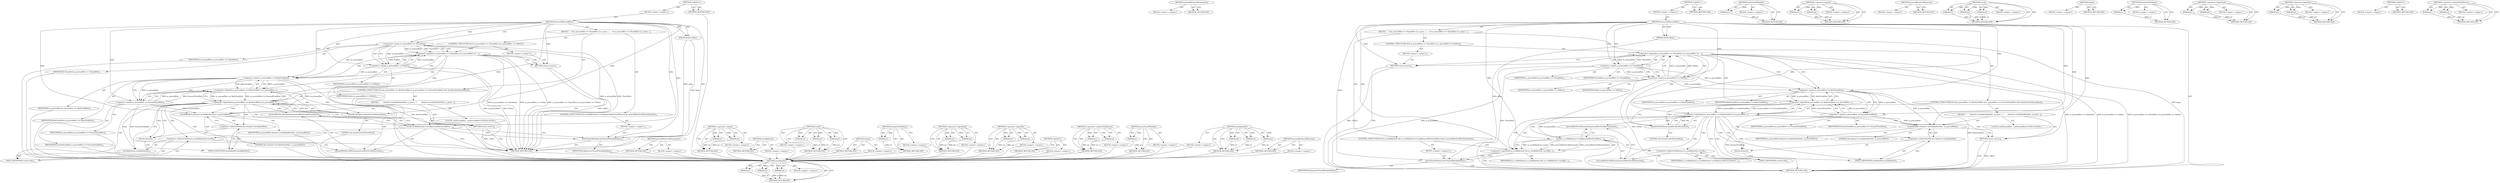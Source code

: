 digraph "&lt;operator&gt;.indirectFieldAccess" {
vulnerable_89 [label=<(METHOD,invalidatePart)>];
vulnerable_90 [label=<(PARAM,p1)>];
vulnerable_91 [label=<(PARAM,p2)>];
vulnerable_92 [label=<(PARAM,p3)>];
vulnerable_93 [label=<(BLOCK,&lt;empty&gt;,&lt;empty&gt;)>];
vulnerable_94 [label=<(METHOD_RETURN,ANY)>];
vulnerable_112 [label=<(METHOD,pressedPartScrollDirection)>];
vulnerable_113 [label=<(BLOCK,&lt;empty&gt;,&lt;empty&gt;)>];
vulnerable_114 [label=<(METHOD_RETURN,ANY)>];
vulnerable_6 [label=<(METHOD,&lt;global&gt;)<SUB>1</SUB>>];
vulnerable_7 [label=<(BLOCK,&lt;empty&gt;,&lt;empty&gt;)<SUB>1</SUB>>];
vulnerable_8 [label=<(METHOD,autoscrollPressedPart)<SUB>1</SUB>>];
vulnerable_9 [label=<(PARAM,double delay)<SUB>1</SUB>>];
vulnerable_10 [label=<(BLOCK,{
    if (m_pressedPart == ThumbPart || m_press...,{
    if (m_pressedPart == ThumbPart || m_press...)<SUB>2</SUB>>];
vulnerable_11 [label=<(CONTROL_STRUCTURE,IF,if (m_pressedPart == ThumbPart || m_pressedPart == NoPart))<SUB>3</SUB>>];
vulnerable_12 [label=<(&lt;operator&gt;.logicalOr,m_pressedPart == ThumbPart || m_pressedPart == ...)<SUB>3</SUB>>];
vulnerable_13 [label=<(&lt;operator&gt;.equals,m_pressedPart == ThumbPart)<SUB>3</SUB>>];
vulnerable_14 [label=<(IDENTIFIER,m_pressedPart,m_pressedPart == ThumbPart)<SUB>3</SUB>>];
vulnerable_15 [label=<(IDENTIFIER,ThumbPart,m_pressedPart == ThumbPart)<SUB>3</SUB>>];
vulnerable_16 [label=<(&lt;operator&gt;.equals,m_pressedPart == NoPart)<SUB>3</SUB>>];
vulnerable_17 [label=<(IDENTIFIER,m_pressedPart,m_pressedPart == NoPart)<SUB>3</SUB>>];
vulnerable_18 [label=<(IDENTIFIER,NoPart,m_pressedPart == NoPart)<SUB>3</SUB>>];
vulnerable_19 [label=<(BLOCK,&lt;empty&gt;,&lt;empty&gt;)<SUB>4</SUB>>];
vulnerable_20 [label=<(RETURN,return;,return;)<SUB>4</SUB>>];
vulnerable_21 [label=<(CONTROL_STRUCTURE,IF,if ((m_pressedPart == BackTrackPart || m_pressedPart == ForwardTrackPart) &amp;&amp; thumbUnderMouse(this)))<SUB>6</SUB>>];
vulnerable_22 [label=<(&lt;operator&gt;.logicalAnd,(m_pressedPart == BackTrackPart || m_pressedPar...)<SUB>6</SUB>>];
vulnerable_23 [label=<(&lt;operator&gt;.logicalOr,m_pressedPart == BackTrackPart || m_pressedPart...)<SUB>6</SUB>>];
vulnerable_24 [label=<(&lt;operator&gt;.equals,m_pressedPart == BackTrackPart)<SUB>6</SUB>>];
vulnerable_25 [label=<(IDENTIFIER,m_pressedPart,m_pressedPart == BackTrackPart)<SUB>6</SUB>>];
vulnerable_26 [label=<(IDENTIFIER,BackTrackPart,m_pressedPart == BackTrackPart)<SUB>6</SUB>>];
vulnerable_27 [label=<(&lt;operator&gt;.equals,m_pressedPart == ForwardTrackPart)<SUB>6</SUB>>];
vulnerable_28 [label=<(IDENTIFIER,m_pressedPart,m_pressedPart == ForwardTrackPart)<SUB>6</SUB>>];
vulnerable_29 [label=<(IDENTIFIER,ForwardTrackPart,m_pressedPart == ForwardTrackPart)<SUB>6</SUB>>];
vulnerable_30 [label=<(thumbUnderMouse,thumbUnderMouse(this))<SUB>6</SUB>>];
vulnerable_31 [label=<(LITERAL,this,thumbUnderMouse(this))<SUB>6</SUB>>];
vulnerable_32 [label=<(BLOCK,{
        theme()-&gt;invalidatePart(this, m_press...,{
        theme()-&gt;invalidatePart(this, m_press...)<SUB>6</SUB>>];
vulnerable_33 [label=<(invalidatePart,theme()-&gt;invalidatePart(this, m_pressedPart))<SUB>7</SUB>>];
vulnerable_34 [label=<(&lt;operator&gt;.indirectFieldAccess,theme()-&gt;invalidatePart)<SUB>7</SUB>>];
vulnerable_35 [label=<(theme,theme())<SUB>7</SUB>>];
vulnerable_36 [label=<(FIELD_IDENTIFIER,invalidatePart,invalidatePart)<SUB>7</SUB>>];
vulnerable_37 [label=<(LITERAL,this,theme()-&gt;invalidatePart(this, m_pressedPart))<SUB>7</SUB>>];
vulnerable_38 [label=<(IDENTIFIER,m_pressedPart,theme()-&gt;invalidatePart(this, m_pressedPart))<SUB>7</SUB>>];
vulnerable_39 [label="<(LOCAL,setHoveredPart : setHoveredPart)<SUB>8</SUB>>"];
vulnerable_40 [label=<(RETURN,return;,return;)<SUB>9</SUB>>];
vulnerable_41 [label=<(CONTROL_STRUCTURE,IF,if (scrollableArea()-&gt;scroll(pressedPartScrollDirection(), pressedPartScrollGranularity())))<SUB>12</SUB>>];
vulnerable_42 [label=<(scroll,scrollableArea()-&gt;scroll(pressedPartScrollDirec...)<SUB>12</SUB>>];
vulnerable_43 [label=<(&lt;operator&gt;.indirectFieldAccess,scrollableArea()-&gt;scroll)<SUB>12</SUB>>];
vulnerable_44 [label=<(scrollableArea,scrollableArea())<SUB>12</SUB>>];
vulnerable_45 [label=<(FIELD_IDENTIFIER,scroll,scroll)<SUB>12</SUB>>];
vulnerable_46 [label=<(pressedPartScrollDirection,pressedPartScrollDirection())<SUB>12</SUB>>];
vulnerable_47 [label=<(pressedPartScrollGranularity,pressedPartScrollGranularity())<SUB>12</SUB>>];
vulnerable_48 [label=<(BLOCK,&lt;empty&gt;,&lt;empty&gt;)<SUB>13</SUB>>];
vulnerable_49 [label=<(startTimerIfNeeded,startTimerIfNeeded(delay))<SUB>13</SUB>>];
vulnerable_50 [label=<(IDENTIFIER,delay,startTimerIfNeeded(delay))<SUB>13</SUB>>];
vulnerable_51 [label=<(METHOD_RETURN,void)<SUB>1</SUB>>];
vulnerable_53 [label=<(METHOD_RETURN,ANY)<SUB>1</SUB>>];
vulnerable_115 [label=<(METHOD,pressedPartScrollGranularity)>];
vulnerable_116 [label=<(BLOCK,&lt;empty&gt;,&lt;empty&gt;)>];
vulnerable_117 [label=<(METHOD_RETURN,ANY)>];
vulnerable_75 [label=<(METHOD,&lt;operator&gt;.equals)>];
vulnerable_76 [label=<(PARAM,p1)>];
vulnerable_77 [label=<(PARAM,p2)>];
vulnerable_78 [label=<(BLOCK,&lt;empty&gt;,&lt;empty&gt;)>];
vulnerable_79 [label=<(METHOD_RETURN,ANY)>];
vulnerable_109 [label=<(METHOD,scrollableArea)>];
vulnerable_110 [label=<(BLOCK,&lt;empty&gt;,&lt;empty&gt;)>];
vulnerable_111 [label=<(METHOD_RETURN,ANY)>];
vulnerable_103 [label=<(METHOD,scroll)>];
vulnerable_104 [label=<(PARAM,p1)>];
vulnerable_105 [label=<(PARAM,p2)>];
vulnerable_106 [label=<(PARAM,p3)>];
vulnerable_107 [label=<(BLOCK,&lt;empty&gt;,&lt;empty&gt;)>];
vulnerable_108 [label=<(METHOD_RETURN,ANY)>];
vulnerable_100 [label=<(METHOD,theme)>];
vulnerable_101 [label=<(BLOCK,&lt;empty&gt;,&lt;empty&gt;)>];
vulnerable_102 [label=<(METHOD_RETURN,ANY)>];
vulnerable_85 [label=<(METHOD,thumbUnderMouse)>];
vulnerable_86 [label=<(PARAM,p1)>];
vulnerable_87 [label=<(BLOCK,&lt;empty&gt;,&lt;empty&gt;)>];
vulnerable_88 [label=<(METHOD_RETURN,ANY)>];
vulnerable_80 [label=<(METHOD,&lt;operator&gt;.logicalAnd)>];
vulnerable_81 [label=<(PARAM,p1)>];
vulnerable_82 [label=<(PARAM,p2)>];
vulnerable_83 [label=<(BLOCK,&lt;empty&gt;,&lt;empty&gt;)>];
vulnerable_84 [label=<(METHOD_RETURN,ANY)>];
vulnerable_70 [label=<(METHOD,&lt;operator&gt;.logicalOr)>];
vulnerable_71 [label=<(PARAM,p1)>];
vulnerable_72 [label=<(PARAM,p2)>];
vulnerable_73 [label=<(BLOCK,&lt;empty&gt;,&lt;empty&gt;)>];
vulnerable_74 [label=<(METHOD_RETURN,ANY)>];
vulnerable_64 [label=<(METHOD,&lt;global&gt;)<SUB>1</SUB>>];
vulnerable_65 [label=<(BLOCK,&lt;empty&gt;,&lt;empty&gt;)>];
vulnerable_66 [label=<(METHOD_RETURN,ANY)>];
vulnerable_95 [label=<(METHOD,&lt;operator&gt;.indirectFieldAccess)>];
vulnerable_96 [label=<(PARAM,p1)>];
vulnerable_97 [label=<(PARAM,p2)>];
vulnerable_98 [label=<(BLOCK,&lt;empty&gt;,&lt;empty&gt;)>];
vulnerable_99 [label=<(METHOD_RETURN,ANY)>];
vulnerable_118 [label=<(METHOD,startTimerIfNeeded)>];
vulnerable_119 [label=<(PARAM,p1)>];
vulnerable_120 [label=<(BLOCK,&lt;empty&gt;,&lt;empty&gt;)>];
vulnerable_121 [label=<(METHOD_RETURN,ANY)>];
fixed_91 [label=<(METHOD,invalidatePart)>];
fixed_92 [label=<(PARAM,p1)>];
fixed_93 [label=<(PARAM,p2)>];
fixed_94 [label=<(PARAM,p3)>];
fixed_95 [label=<(BLOCK,&lt;empty&gt;,&lt;empty&gt;)>];
fixed_96 [label=<(METHOD_RETURN,ANY)>];
fixed_114 [label=<(METHOD,pressedPartScrollGranularity)>];
fixed_115 [label=<(BLOCK,&lt;empty&gt;,&lt;empty&gt;)>];
fixed_116 [label=<(METHOD_RETURN,ANY)>];
fixed_6 [label=<(METHOD,&lt;global&gt;)<SUB>1</SUB>>];
fixed_7 [label=<(BLOCK,&lt;empty&gt;,&lt;empty&gt;)<SUB>1</SUB>>];
fixed_8 [label=<(METHOD,autoscrollPressedPart)<SUB>1</SUB>>];
fixed_9 [label=<(PARAM,double delay)<SUB>1</SUB>>];
fixed_10 [label=<(BLOCK,{
    if (m_pressedPart == ThumbPart || m_press...,{
    if (m_pressedPart == ThumbPart || m_press...)<SUB>2</SUB>>];
fixed_11 [label=<(CONTROL_STRUCTURE,IF,if (m_pressedPart == ThumbPart || m_pressedPart == NoPart))<SUB>3</SUB>>];
fixed_12 [label=<(&lt;operator&gt;.logicalOr,m_pressedPart == ThumbPart || m_pressedPart == ...)<SUB>3</SUB>>];
fixed_13 [label=<(&lt;operator&gt;.equals,m_pressedPart == ThumbPart)<SUB>3</SUB>>];
fixed_14 [label=<(IDENTIFIER,m_pressedPart,m_pressedPart == ThumbPart)<SUB>3</SUB>>];
fixed_15 [label=<(IDENTIFIER,ThumbPart,m_pressedPart == ThumbPart)<SUB>3</SUB>>];
fixed_16 [label=<(&lt;operator&gt;.equals,m_pressedPart == NoPart)<SUB>3</SUB>>];
fixed_17 [label=<(IDENTIFIER,m_pressedPart,m_pressedPart == NoPart)<SUB>3</SUB>>];
fixed_18 [label=<(IDENTIFIER,NoPart,m_pressedPart == NoPart)<SUB>3</SUB>>];
fixed_19 [label=<(BLOCK,&lt;empty&gt;,&lt;empty&gt;)<SUB>4</SUB>>];
fixed_20 [label=<(RETURN,return;,return;)<SUB>4</SUB>>];
fixed_21 [label=<(CONTROL_STRUCTURE,IF,if ((m_pressedPart == BackTrackPart || m_pressedPart == ForwardTrackPart) &amp;&amp; thumbUnderMouse(this)))<SUB>6</SUB>>];
fixed_22 [label=<(&lt;operator&gt;.logicalAnd,(m_pressedPart == BackTrackPart || m_pressedPar...)<SUB>6</SUB>>];
fixed_23 [label=<(&lt;operator&gt;.logicalOr,m_pressedPart == BackTrackPart || m_pressedPart...)<SUB>6</SUB>>];
fixed_24 [label=<(&lt;operator&gt;.equals,m_pressedPart == BackTrackPart)<SUB>6</SUB>>];
fixed_25 [label=<(IDENTIFIER,m_pressedPart,m_pressedPart == BackTrackPart)<SUB>6</SUB>>];
fixed_26 [label=<(IDENTIFIER,BackTrackPart,m_pressedPart == BackTrackPart)<SUB>6</SUB>>];
fixed_27 [label=<(&lt;operator&gt;.equals,m_pressedPart == ForwardTrackPart)<SUB>6</SUB>>];
fixed_28 [label=<(IDENTIFIER,m_pressedPart,m_pressedPart == ForwardTrackPart)<SUB>6</SUB>>];
fixed_29 [label=<(IDENTIFIER,ForwardTrackPart,m_pressedPart == ForwardTrackPart)<SUB>6</SUB>>];
fixed_30 [label=<(thumbUnderMouse,thumbUnderMouse(this))<SUB>6</SUB>>];
fixed_31 [label=<(LITERAL,this,thumbUnderMouse(this))<SUB>6</SUB>>];
fixed_32 [label=<(BLOCK,{
        theme()-&gt;invalidatePart(this, m_press...,{
        theme()-&gt;invalidatePart(this, m_press...)<SUB>6</SUB>>];
fixed_33 [label=<(invalidatePart,theme()-&gt;invalidatePart(this, m_pressedPart))<SUB>7</SUB>>];
fixed_34 [label=<(&lt;operator&gt;.indirectFieldAccess,theme()-&gt;invalidatePart)<SUB>7</SUB>>];
fixed_35 [label=<(theme,theme())<SUB>7</SUB>>];
fixed_36 [label=<(FIELD_IDENTIFIER,invalidatePart,invalidatePart)<SUB>7</SUB>>];
fixed_37 [label=<(LITERAL,this,theme()-&gt;invalidatePart(this, m_pressedPart))<SUB>7</SUB>>];
fixed_38 [label=<(IDENTIFIER,m_pressedPart,theme()-&gt;invalidatePart(this, m_pressedPart))<SUB>7</SUB>>];
fixed_39 [label="<(LOCAL,setHoveredPart : setHoveredPart)<SUB>8</SUB>>"];
fixed_40 [label=<(RETURN,return;,return;)<SUB>9</SUB>>];
fixed_41 [label=<(CONTROL_STRUCTURE,IF,if (m_scrollableArea &amp;&amp; m_scrollableArea-&gt;scroll(pressedPartScrollDirection(), pressedPartScrollGranularity())))<SUB>12</SUB>>];
fixed_42 [label=<(&lt;operator&gt;.logicalAnd,m_scrollableArea &amp;&amp; m_scrollableArea-&gt;scroll(pr...)<SUB>12</SUB>>];
fixed_43 [label=<(IDENTIFIER,m_scrollableArea,m_scrollableArea &amp;&amp; m_scrollableArea-&gt;scroll(pr...)<SUB>12</SUB>>];
fixed_44 [label=<(scroll,m_scrollableArea-&gt;scroll(pressedPartScrollDirec...)<SUB>12</SUB>>];
fixed_45 [label=<(&lt;operator&gt;.indirectFieldAccess,m_scrollableArea-&gt;scroll)<SUB>12</SUB>>];
fixed_46 [label=<(IDENTIFIER,m_scrollableArea,m_scrollableArea-&gt;scroll(pressedPartScrollDirec...)<SUB>12</SUB>>];
fixed_47 [label=<(FIELD_IDENTIFIER,scroll,scroll)<SUB>12</SUB>>];
fixed_48 [label=<(pressedPartScrollDirection,pressedPartScrollDirection())<SUB>12</SUB>>];
fixed_49 [label=<(pressedPartScrollGranularity,pressedPartScrollGranularity())<SUB>12</SUB>>];
fixed_50 [label=<(BLOCK,&lt;empty&gt;,&lt;empty&gt;)<SUB>13</SUB>>];
fixed_51 [label=<(startTimerIfNeeded,startTimerIfNeeded(delay))<SUB>13</SUB>>];
fixed_52 [label=<(IDENTIFIER,delay,startTimerIfNeeded(delay))<SUB>13</SUB>>];
fixed_53 [label=<(METHOD_RETURN,void)<SUB>1</SUB>>];
fixed_55 [label=<(METHOD_RETURN,ANY)<SUB>1</SUB>>];
fixed_117 [label=<(METHOD,startTimerIfNeeded)>];
fixed_118 [label=<(PARAM,p1)>];
fixed_119 [label=<(BLOCK,&lt;empty&gt;,&lt;empty&gt;)>];
fixed_120 [label=<(METHOD_RETURN,ANY)>];
fixed_77 [label=<(METHOD,&lt;operator&gt;.equals)>];
fixed_78 [label=<(PARAM,p1)>];
fixed_79 [label=<(PARAM,p2)>];
fixed_80 [label=<(BLOCK,&lt;empty&gt;,&lt;empty&gt;)>];
fixed_81 [label=<(METHOD_RETURN,ANY)>];
fixed_111 [label=<(METHOD,pressedPartScrollDirection)>];
fixed_112 [label=<(BLOCK,&lt;empty&gt;,&lt;empty&gt;)>];
fixed_113 [label=<(METHOD_RETURN,ANY)>];
fixed_105 [label=<(METHOD,scroll)>];
fixed_106 [label=<(PARAM,p1)>];
fixed_107 [label=<(PARAM,p2)>];
fixed_108 [label=<(PARAM,p3)>];
fixed_109 [label=<(BLOCK,&lt;empty&gt;,&lt;empty&gt;)>];
fixed_110 [label=<(METHOD_RETURN,ANY)>];
fixed_102 [label=<(METHOD,theme)>];
fixed_103 [label=<(BLOCK,&lt;empty&gt;,&lt;empty&gt;)>];
fixed_104 [label=<(METHOD_RETURN,ANY)>];
fixed_87 [label=<(METHOD,thumbUnderMouse)>];
fixed_88 [label=<(PARAM,p1)>];
fixed_89 [label=<(BLOCK,&lt;empty&gt;,&lt;empty&gt;)>];
fixed_90 [label=<(METHOD_RETURN,ANY)>];
fixed_82 [label=<(METHOD,&lt;operator&gt;.logicalAnd)>];
fixed_83 [label=<(PARAM,p1)>];
fixed_84 [label=<(PARAM,p2)>];
fixed_85 [label=<(BLOCK,&lt;empty&gt;,&lt;empty&gt;)>];
fixed_86 [label=<(METHOD_RETURN,ANY)>];
fixed_72 [label=<(METHOD,&lt;operator&gt;.logicalOr)>];
fixed_73 [label=<(PARAM,p1)>];
fixed_74 [label=<(PARAM,p2)>];
fixed_75 [label=<(BLOCK,&lt;empty&gt;,&lt;empty&gt;)>];
fixed_76 [label=<(METHOD_RETURN,ANY)>];
fixed_66 [label=<(METHOD,&lt;global&gt;)<SUB>1</SUB>>];
fixed_67 [label=<(BLOCK,&lt;empty&gt;,&lt;empty&gt;)>];
fixed_68 [label=<(METHOD_RETURN,ANY)>];
fixed_97 [label=<(METHOD,&lt;operator&gt;.indirectFieldAccess)>];
fixed_98 [label=<(PARAM,p1)>];
fixed_99 [label=<(PARAM,p2)>];
fixed_100 [label=<(BLOCK,&lt;empty&gt;,&lt;empty&gt;)>];
fixed_101 [label=<(METHOD_RETURN,ANY)>];
vulnerable_89 -> vulnerable_90  [key=0, label="AST: "];
vulnerable_89 -> vulnerable_90  [key=1, label="DDG: "];
vulnerable_89 -> vulnerable_93  [key=0, label="AST: "];
vulnerable_89 -> vulnerable_91  [key=0, label="AST: "];
vulnerable_89 -> vulnerable_91  [key=1, label="DDG: "];
vulnerable_89 -> vulnerable_94  [key=0, label="AST: "];
vulnerable_89 -> vulnerable_94  [key=1, label="CFG: "];
vulnerable_89 -> vulnerable_92  [key=0, label="AST: "];
vulnerable_89 -> vulnerable_92  [key=1, label="DDG: "];
vulnerable_90 -> vulnerable_94  [key=0, label="DDG: p1"];
vulnerable_91 -> vulnerable_94  [key=0, label="DDG: p2"];
vulnerable_92 -> vulnerable_94  [key=0, label="DDG: p3"];
vulnerable_93 -> fixed_91  [key=0];
vulnerable_94 -> fixed_91  [key=0];
vulnerable_112 -> vulnerable_113  [key=0, label="AST: "];
vulnerable_112 -> vulnerable_114  [key=0, label="AST: "];
vulnerable_112 -> vulnerable_114  [key=1, label="CFG: "];
vulnerable_113 -> fixed_91  [key=0];
vulnerable_114 -> fixed_91  [key=0];
vulnerable_6 -> vulnerable_7  [key=0, label="AST: "];
vulnerable_6 -> vulnerable_53  [key=0, label="AST: "];
vulnerable_6 -> vulnerable_53  [key=1, label="CFG: "];
vulnerable_7 -> vulnerable_8  [key=0, label="AST: "];
vulnerable_8 -> vulnerable_9  [key=0, label="AST: "];
vulnerable_8 -> vulnerable_9  [key=1, label="DDG: "];
vulnerable_8 -> vulnerable_10  [key=0, label="AST: "];
vulnerable_8 -> vulnerable_51  [key=0, label="AST: "];
vulnerable_8 -> vulnerable_13  [key=0, label="CFG: "];
vulnerable_8 -> vulnerable_13  [key=1, label="DDG: "];
vulnerable_8 -> vulnerable_20  [key=0, label="DDG: "];
vulnerable_8 -> vulnerable_40  [key=0, label="DDG: "];
vulnerable_8 -> vulnerable_42  [key=0, label="DDG: "];
vulnerable_8 -> vulnerable_16  [key=0, label="DDG: "];
vulnerable_8 -> vulnerable_30  [key=0, label="DDG: "];
vulnerable_8 -> vulnerable_33  [key=0, label="DDG: "];
vulnerable_8 -> vulnerable_49  [key=0, label="DDG: "];
vulnerable_8 -> vulnerable_24  [key=0, label="DDG: "];
vulnerable_8 -> vulnerable_27  [key=0, label="DDG: "];
vulnerable_9 -> vulnerable_51  [key=0, label="DDG: delay"];
vulnerable_9 -> vulnerable_49  [key=0, label="DDG: delay"];
vulnerable_10 -> vulnerable_11  [key=0, label="AST: "];
vulnerable_10 -> vulnerable_21  [key=0, label="AST: "];
vulnerable_10 -> vulnerable_41  [key=0, label="AST: "];
vulnerable_11 -> vulnerable_12  [key=0, label="AST: "];
vulnerable_11 -> vulnerable_19  [key=0, label="AST: "];
vulnerable_12 -> vulnerable_13  [key=0, label="AST: "];
vulnerable_12 -> vulnerable_16  [key=0, label="AST: "];
vulnerable_12 -> vulnerable_20  [key=0, label="CFG: "];
vulnerable_12 -> vulnerable_20  [key=1, label="CDG: "];
vulnerable_12 -> vulnerable_24  [key=0, label="CFG: "];
vulnerable_12 -> vulnerable_24  [key=1, label="CDG: "];
vulnerable_12 -> vulnerable_51  [key=0, label="DDG: m_pressedPart == ThumbPart"];
vulnerable_12 -> vulnerable_51  [key=1, label="DDG: m_pressedPart == NoPart"];
vulnerable_12 -> vulnerable_51  [key=2, label="DDG: m_pressedPart == ThumbPart || m_pressedPart == NoPart"];
vulnerable_12 -> vulnerable_23  [key=0, label="CDG: "];
vulnerable_12 -> vulnerable_22  [key=0, label="CDG: "];
vulnerable_13 -> vulnerable_14  [key=0, label="AST: "];
vulnerable_13 -> vulnerable_15  [key=0, label="AST: "];
vulnerable_13 -> vulnerable_12  [key=0, label="CFG: "];
vulnerable_13 -> vulnerable_12  [key=1, label="DDG: m_pressedPart"];
vulnerable_13 -> vulnerable_12  [key=2, label="DDG: ThumbPart"];
vulnerable_13 -> vulnerable_16  [key=0, label="CFG: "];
vulnerable_13 -> vulnerable_16  [key=1, label="DDG: m_pressedPart"];
vulnerable_13 -> vulnerable_16  [key=2, label="CDG: "];
vulnerable_13 -> vulnerable_51  [key=0, label="DDG: m_pressedPart"];
vulnerable_13 -> vulnerable_51  [key=1, label="DDG: ThumbPart"];
vulnerable_13 -> vulnerable_24  [key=0, label="DDG: m_pressedPart"];
vulnerable_14 -> fixed_91  [key=0];
vulnerable_15 -> fixed_91  [key=0];
vulnerable_16 -> vulnerable_17  [key=0, label="AST: "];
vulnerable_16 -> vulnerable_18  [key=0, label="AST: "];
vulnerable_16 -> vulnerable_12  [key=0, label="CFG: "];
vulnerable_16 -> vulnerable_12  [key=1, label="DDG: m_pressedPart"];
vulnerable_16 -> vulnerable_12  [key=2, label="DDG: NoPart"];
vulnerable_16 -> vulnerable_51  [key=0, label="DDG: m_pressedPart"];
vulnerable_16 -> vulnerable_51  [key=1, label="DDG: NoPart"];
vulnerable_16 -> vulnerable_24  [key=0, label="DDG: m_pressedPart"];
vulnerable_17 -> fixed_91  [key=0];
vulnerable_18 -> fixed_91  [key=0];
vulnerable_19 -> vulnerable_20  [key=0, label="AST: "];
vulnerable_20 -> vulnerable_51  [key=0, label="CFG: "];
vulnerable_20 -> vulnerable_51  [key=1, label="DDG: &lt;RET&gt;"];
vulnerable_21 -> vulnerable_22  [key=0, label="AST: "];
vulnerable_21 -> vulnerable_32  [key=0, label="AST: "];
vulnerable_22 -> vulnerable_23  [key=0, label="AST: "];
vulnerable_22 -> vulnerable_30  [key=0, label="AST: "];
vulnerable_22 -> vulnerable_35  [key=0, label="CFG: "];
vulnerable_22 -> vulnerable_35  [key=1, label="CDG: "];
vulnerable_22 -> vulnerable_44  [key=0, label="CFG: "];
vulnerable_22 -> vulnerable_44  [key=1, label="CDG: "];
vulnerable_22 -> vulnerable_47  [key=0, label="CDG: "];
vulnerable_22 -> vulnerable_34  [key=0, label="CDG: "];
vulnerable_22 -> vulnerable_33  [key=0, label="CDG: "];
vulnerable_22 -> vulnerable_42  [key=0, label="CDG: "];
vulnerable_22 -> vulnerable_36  [key=0, label="CDG: "];
vulnerable_22 -> vulnerable_46  [key=0, label="CDG: "];
vulnerable_22 -> vulnerable_45  [key=0, label="CDG: "];
vulnerable_22 -> vulnerable_40  [key=0, label="CDG: "];
vulnerable_22 -> vulnerable_43  [key=0, label="CDG: "];
vulnerable_23 -> vulnerable_24  [key=0, label="AST: "];
vulnerable_23 -> vulnerable_27  [key=0, label="AST: "];
vulnerable_23 -> vulnerable_22  [key=0, label="CFG: "];
vulnerable_23 -> vulnerable_22  [key=1, label="DDG: m_pressedPart == BackTrackPart"];
vulnerable_23 -> vulnerable_22  [key=2, label="DDG: m_pressedPart == ForwardTrackPart"];
vulnerable_23 -> vulnerable_30  [key=0, label="CFG: "];
vulnerable_23 -> vulnerable_30  [key=1, label="CDG: "];
vulnerable_24 -> vulnerable_25  [key=0, label="AST: "];
vulnerable_24 -> vulnerable_26  [key=0, label="AST: "];
vulnerable_24 -> vulnerable_23  [key=0, label="CFG: "];
vulnerable_24 -> vulnerable_23  [key=1, label="DDG: m_pressedPart"];
vulnerable_24 -> vulnerable_23  [key=2, label="DDG: BackTrackPart"];
vulnerable_24 -> vulnerable_27  [key=0, label="CFG: "];
vulnerable_24 -> vulnerable_27  [key=1, label="DDG: m_pressedPart"];
vulnerable_24 -> vulnerable_27  [key=2, label="CDG: "];
vulnerable_24 -> vulnerable_51  [key=0, label="DDG: BackTrackPart"];
vulnerable_24 -> vulnerable_33  [key=0, label="DDG: m_pressedPart"];
vulnerable_25 -> fixed_91  [key=0];
vulnerable_26 -> fixed_91  [key=0];
vulnerable_27 -> vulnerable_28  [key=0, label="AST: "];
vulnerable_27 -> vulnerable_29  [key=0, label="AST: "];
vulnerable_27 -> vulnerable_23  [key=0, label="CFG: "];
vulnerable_27 -> vulnerable_23  [key=1, label="DDG: m_pressedPart"];
vulnerable_27 -> vulnerable_23  [key=2, label="DDG: ForwardTrackPart"];
vulnerable_27 -> vulnerable_51  [key=0, label="DDG: ForwardTrackPart"];
vulnerable_27 -> vulnerable_33  [key=0, label="DDG: m_pressedPart"];
vulnerable_28 -> fixed_91  [key=0];
vulnerable_29 -> fixed_91  [key=0];
vulnerable_30 -> vulnerable_31  [key=0, label="AST: "];
vulnerable_30 -> vulnerable_22  [key=0, label="CFG: "];
vulnerable_30 -> vulnerable_22  [key=1, label="DDG: this"];
vulnerable_31 -> fixed_91  [key=0];
vulnerable_32 -> vulnerable_33  [key=0, label="AST: "];
vulnerable_32 -> vulnerable_39  [key=0, label="AST: "];
vulnerable_32 -> vulnerable_40  [key=0, label="AST: "];
vulnerable_33 -> vulnerable_34  [key=0, label="AST: "];
vulnerable_33 -> vulnerable_37  [key=0, label="AST: "];
vulnerable_33 -> vulnerable_38  [key=0, label="AST: "];
vulnerable_33 -> vulnerable_40  [key=0, label="CFG: "];
vulnerable_34 -> vulnerable_35  [key=0, label="AST: "];
vulnerable_34 -> vulnerable_36  [key=0, label="AST: "];
vulnerable_34 -> vulnerable_33  [key=0, label="CFG: "];
vulnerable_35 -> vulnerable_36  [key=0, label="CFG: "];
vulnerable_36 -> vulnerable_34  [key=0, label="CFG: "];
vulnerable_37 -> fixed_91  [key=0];
vulnerable_38 -> fixed_91  [key=0];
vulnerable_39 -> fixed_91  [key=0];
vulnerable_40 -> vulnerable_51  [key=0, label="CFG: "];
vulnerable_40 -> vulnerable_51  [key=1, label="DDG: &lt;RET&gt;"];
vulnerable_41 -> vulnerable_42  [key=0, label="AST: "];
vulnerable_41 -> vulnerable_48  [key=0, label="AST: "];
vulnerable_42 -> vulnerable_43  [key=0, label="AST: "];
vulnerable_42 -> vulnerable_46  [key=0, label="AST: "];
vulnerable_42 -> vulnerable_47  [key=0, label="AST: "];
vulnerable_42 -> vulnerable_51  [key=0, label="CFG: "];
vulnerable_42 -> vulnerable_49  [key=0, label="CFG: "];
vulnerable_42 -> vulnerable_49  [key=1, label="CDG: "];
vulnerable_43 -> vulnerable_44  [key=0, label="AST: "];
vulnerable_43 -> vulnerable_45  [key=0, label="AST: "];
vulnerable_43 -> vulnerable_46  [key=0, label="CFG: "];
vulnerable_44 -> vulnerable_45  [key=0, label="CFG: "];
vulnerable_45 -> vulnerable_43  [key=0, label="CFG: "];
vulnerable_46 -> vulnerable_47  [key=0, label="CFG: "];
vulnerable_47 -> vulnerable_42  [key=0, label="CFG: "];
vulnerable_48 -> vulnerable_49  [key=0, label="AST: "];
vulnerable_49 -> vulnerable_50  [key=0, label="AST: "];
vulnerable_49 -> vulnerable_51  [key=0, label="CFG: "];
vulnerable_50 -> fixed_91  [key=0];
vulnerable_51 -> fixed_91  [key=0];
vulnerable_53 -> fixed_91  [key=0];
vulnerable_115 -> vulnerable_116  [key=0, label="AST: "];
vulnerable_115 -> vulnerable_117  [key=0, label="AST: "];
vulnerable_115 -> vulnerable_117  [key=1, label="CFG: "];
vulnerable_116 -> fixed_91  [key=0];
vulnerable_117 -> fixed_91  [key=0];
vulnerable_75 -> vulnerable_76  [key=0, label="AST: "];
vulnerable_75 -> vulnerable_76  [key=1, label="DDG: "];
vulnerable_75 -> vulnerable_78  [key=0, label="AST: "];
vulnerable_75 -> vulnerable_77  [key=0, label="AST: "];
vulnerable_75 -> vulnerable_77  [key=1, label="DDG: "];
vulnerable_75 -> vulnerable_79  [key=0, label="AST: "];
vulnerable_75 -> vulnerable_79  [key=1, label="CFG: "];
vulnerable_76 -> vulnerable_79  [key=0, label="DDG: p1"];
vulnerable_77 -> vulnerable_79  [key=0, label="DDG: p2"];
vulnerable_78 -> fixed_91  [key=0];
vulnerable_79 -> fixed_91  [key=0];
vulnerable_109 -> vulnerable_110  [key=0, label="AST: "];
vulnerable_109 -> vulnerable_111  [key=0, label="AST: "];
vulnerable_109 -> vulnerable_111  [key=1, label="CFG: "];
vulnerable_110 -> fixed_91  [key=0];
vulnerable_111 -> fixed_91  [key=0];
vulnerable_103 -> vulnerable_104  [key=0, label="AST: "];
vulnerable_103 -> vulnerable_104  [key=1, label="DDG: "];
vulnerable_103 -> vulnerable_107  [key=0, label="AST: "];
vulnerable_103 -> vulnerable_105  [key=0, label="AST: "];
vulnerable_103 -> vulnerable_105  [key=1, label="DDG: "];
vulnerable_103 -> vulnerable_108  [key=0, label="AST: "];
vulnerable_103 -> vulnerable_108  [key=1, label="CFG: "];
vulnerable_103 -> vulnerable_106  [key=0, label="AST: "];
vulnerable_103 -> vulnerable_106  [key=1, label="DDG: "];
vulnerable_104 -> vulnerable_108  [key=0, label="DDG: p1"];
vulnerable_105 -> vulnerable_108  [key=0, label="DDG: p2"];
vulnerable_106 -> vulnerable_108  [key=0, label="DDG: p3"];
vulnerable_107 -> fixed_91  [key=0];
vulnerable_108 -> fixed_91  [key=0];
vulnerable_100 -> vulnerable_101  [key=0, label="AST: "];
vulnerable_100 -> vulnerable_102  [key=0, label="AST: "];
vulnerable_100 -> vulnerable_102  [key=1, label="CFG: "];
vulnerable_101 -> fixed_91  [key=0];
vulnerable_102 -> fixed_91  [key=0];
vulnerable_85 -> vulnerable_86  [key=0, label="AST: "];
vulnerable_85 -> vulnerable_86  [key=1, label="DDG: "];
vulnerable_85 -> vulnerable_87  [key=0, label="AST: "];
vulnerable_85 -> vulnerable_88  [key=0, label="AST: "];
vulnerable_85 -> vulnerable_88  [key=1, label="CFG: "];
vulnerable_86 -> vulnerable_88  [key=0, label="DDG: p1"];
vulnerable_87 -> fixed_91  [key=0];
vulnerable_88 -> fixed_91  [key=0];
vulnerable_80 -> vulnerable_81  [key=0, label="AST: "];
vulnerable_80 -> vulnerable_81  [key=1, label="DDG: "];
vulnerable_80 -> vulnerable_83  [key=0, label="AST: "];
vulnerable_80 -> vulnerable_82  [key=0, label="AST: "];
vulnerable_80 -> vulnerable_82  [key=1, label="DDG: "];
vulnerable_80 -> vulnerable_84  [key=0, label="AST: "];
vulnerable_80 -> vulnerable_84  [key=1, label="CFG: "];
vulnerable_81 -> vulnerable_84  [key=0, label="DDG: p1"];
vulnerable_82 -> vulnerable_84  [key=0, label="DDG: p2"];
vulnerable_83 -> fixed_91  [key=0];
vulnerable_84 -> fixed_91  [key=0];
vulnerable_70 -> vulnerable_71  [key=0, label="AST: "];
vulnerable_70 -> vulnerable_71  [key=1, label="DDG: "];
vulnerable_70 -> vulnerable_73  [key=0, label="AST: "];
vulnerable_70 -> vulnerable_72  [key=0, label="AST: "];
vulnerable_70 -> vulnerable_72  [key=1, label="DDG: "];
vulnerable_70 -> vulnerable_74  [key=0, label="AST: "];
vulnerable_70 -> vulnerable_74  [key=1, label="CFG: "];
vulnerable_71 -> vulnerable_74  [key=0, label="DDG: p1"];
vulnerable_72 -> vulnerable_74  [key=0, label="DDG: p2"];
vulnerable_73 -> fixed_91  [key=0];
vulnerable_74 -> fixed_91  [key=0];
vulnerable_64 -> vulnerable_65  [key=0, label="AST: "];
vulnerable_64 -> vulnerable_66  [key=0, label="AST: "];
vulnerable_64 -> vulnerable_66  [key=1, label="CFG: "];
vulnerable_65 -> fixed_91  [key=0];
vulnerable_66 -> fixed_91  [key=0];
vulnerable_95 -> vulnerable_96  [key=0, label="AST: "];
vulnerable_95 -> vulnerable_96  [key=1, label="DDG: "];
vulnerable_95 -> vulnerable_98  [key=0, label="AST: "];
vulnerable_95 -> vulnerable_97  [key=0, label="AST: "];
vulnerable_95 -> vulnerable_97  [key=1, label="DDG: "];
vulnerable_95 -> vulnerable_99  [key=0, label="AST: "];
vulnerable_95 -> vulnerable_99  [key=1, label="CFG: "];
vulnerable_96 -> vulnerable_99  [key=0, label="DDG: p1"];
vulnerable_97 -> vulnerable_99  [key=0, label="DDG: p2"];
vulnerable_98 -> fixed_91  [key=0];
vulnerable_99 -> fixed_91  [key=0];
vulnerable_118 -> vulnerable_119  [key=0, label="AST: "];
vulnerable_118 -> vulnerable_119  [key=1, label="DDG: "];
vulnerable_118 -> vulnerable_120  [key=0, label="AST: "];
vulnerable_118 -> vulnerable_121  [key=0, label="AST: "];
vulnerable_118 -> vulnerable_121  [key=1, label="CFG: "];
vulnerable_119 -> vulnerable_121  [key=0, label="DDG: p1"];
vulnerable_120 -> fixed_91  [key=0];
vulnerable_121 -> fixed_91  [key=0];
fixed_91 -> fixed_92  [key=0, label="AST: "];
fixed_91 -> fixed_92  [key=1, label="DDG: "];
fixed_91 -> fixed_95  [key=0, label="AST: "];
fixed_91 -> fixed_93  [key=0, label="AST: "];
fixed_91 -> fixed_93  [key=1, label="DDG: "];
fixed_91 -> fixed_96  [key=0, label="AST: "];
fixed_91 -> fixed_96  [key=1, label="CFG: "];
fixed_91 -> fixed_94  [key=0, label="AST: "];
fixed_91 -> fixed_94  [key=1, label="DDG: "];
fixed_92 -> fixed_96  [key=0, label="DDG: p1"];
fixed_93 -> fixed_96  [key=0, label="DDG: p2"];
fixed_94 -> fixed_96  [key=0, label="DDG: p3"];
fixed_114 -> fixed_115  [key=0, label="AST: "];
fixed_114 -> fixed_116  [key=0, label="AST: "];
fixed_114 -> fixed_116  [key=1, label="CFG: "];
fixed_6 -> fixed_7  [key=0, label="AST: "];
fixed_6 -> fixed_55  [key=0, label="AST: "];
fixed_6 -> fixed_55  [key=1, label="CFG: "];
fixed_7 -> fixed_8  [key=0, label="AST: "];
fixed_8 -> fixed_9  [key=0, label="AST: "];
fixed_8 -> fixed_9  [key=1, label="DDG: "];
fixed_8 -> fixed_10  [key=0, label="AST: "];
fixed_8 -> fixed_53  [key=0, label="AST: "];
fixed_8 -> fixed_13  [key=0, label="CFG: "];
fixed_8 -> fixed_13  [key=1, label="DDG: "];
fixed_8 -> fixed_20  [key=0, label="DDG: "];
fixed_8 -> fixed_40  [key=0, label="DDG: "];
fixed_8 -> fixed_42  [key=0, label="DDG: "];
fixed_8 -> fixed_16  [key=0, label="DDG: "];
fixed_8 -> fixed_30  [key=0, label="DDG: "];
fixed_8 -> fixed_33  [key=0, label="DDG: "];
fixed_8 -> fixed_44  [key=0, label="DDG: "];
fixed_8 -> fixed_51  [key=0, label="DDG: "];
fixed_8 -> fixed_24  [key=0, label="DDG: "];
fixed_8 -> fixed_27  [key=0, label="DDG: "];
fixed_9 -> fixed_53  [key=0, label="DDG: delay"];
fixed_9 -> fixed_51  [key=0, label="DDG: delay"];
fixed_10 -> fixed_11  [key=0, label="AST: "];
fixed_10 -> fixed_21  [key=0, label="AST: "];
fixed_10 -> fixed_41  [key=0, label="AST: "];
fixed_11 -> fixed_12  [key=0, label="AST: "];
fixed_11 -> fixed_19  [key=0, label="AST: "];
fixed_12 -> fixed_13  [key=0, label="AST: "];
fixed_12 -> fixed_16  [key=0, label="AST: "];
fixed_12 -> fixed_20  [key=0, label="CFG: "];
fixed_12 -> fixed_20  [key=1, label="CDG: "];
fixed_12 -> fixed_24  [key=0, label="CFG: "];
fixed_12 -> fixed_24  [key=1, label="CDG: "];
fixed_12 -> fixed_53  [key=0, label="DDG: m_pressedPart == ThumbPart"];
fixed_12 -> fixed_53  [key=1, label="DDG: m_pressedPart == NoPart"];
fixed_12 -> fixed_53  [key=2, label="DDG: m_pressedPart == ThumbPart || m_pressedPart == NoPart"];
fixed_12 -> fixed_23  [key=0, label="CDG: "];
fixed_12 -> fixed_22  [key=0, label="CDG: "];
fixed_13 -> fixed_14  [key=0, label="AST: "];
fixed_13 -> fixed_15  [key=0, label="AST: "];
fixed_13 -> fixed_12  [key=0, label="CFG: "];
fixed_13 -> fixed_12  [key=1, label="DDG: m_pressedPart"];
fixed_13 -> fixed_12  [key=2, label="DDG: ThumbPart"];
fixed_13 -> fixed_16  [key=0, label="CFG: "];
fixed_13 -> fixed_16  [key=1, label="DDG: m_pressedPart"];
fixed_13 -> fixed_16  [key=2, label="CDG: "];
fixed_13 -> fixed_53  [key=0, label="DDG: m_pressedPart"];
fixed_13 -> fixed_53  [key=1, label="DDG: ThumbPart"];
fixed_13 -> fixed_24  [key=0, label="DDG: m_pressedPart"];
fixed_16 -> fixed_17  [key=0, label="AST: "];
fixed_16 -> fixed_18  [key=0, label="AST: "];
fixed_16 -> fixed_12  [key=0, label="CFG: "];
fixed_16 -> fixed_12  [key=1, label="DDG: m_pressedPart"];
fixed_16 -> fixed_12  [key=2, label="DDG: NoPart"];
fixed_16 -> fixed_53  [key=0, label="DDG: m_pressedPart"];
fixed_16 -> fixed_53  [key=1, label="DDG: NoPart"];
fixed_16 -> fixed_24  [key=0, label="DDG: m_pressedPart"];
fixed_19 -> fixed_20  [key=0, label="AST: "];
fixed_20 -> fixed_53  [key=0, label="CFG: "];
fixed_20 -> fixed_53  [key=1, label="DDG: &lt;RET&gt;"];
fixed_21 -> fixed_22  [key=0, label="AST: "];
fixed_21 -> fixed_32  [key=0, label="AST: "];
fixed_22 -> fixed_23  [key=0, label="AST: "];
fixed_22 -> fixed_30  [key=0, label="AST: "];
fixed_22 -> fixed_35  [key=0, label="CFG: "];
fixed_22 -> fixed_35  [key=1, label="CDG: "];
fixed_22 -> fixed_42  [key=0, label="CFG: "];
fixed_22 -> fixed_42  [key=1, label="CDG: "];
fixed_22 -> fixed_47  [key=0, label="CFG: "];
fixed_22 -> fixed_47  [key=1, label="CDG: "];
fixed_22 -> fixed_34  [key=0, label="CDG: "];
fixed_22 -> fixed_33  [key=0, label="CDG: "];
fixed_22 -> fixed_36  [key=0, label="CDG: "];
fixed_22 -> fixed_40  [key=0, label="CDG: "];
fixed_22 -> fixed_48  [key=0, label="CDG: "];
fixed_22 -> fixed_49  [key=0, label="CDG: "];
fixed_22 -> fixed_45  [key=0, label="CDG: "];
fixed_22 -> fixed_44  [key=0, label="CDG: "];
fixed_23 -> fixed_24  [key=0, label="AST: "];
fixed_23 -> fixed_27  [key=0, label="AST: "];
fixed_23 -> fixed_22  [key=0, label="CFG: "];
fixed_23 -> fixed_22  [key=1, label="DDG: m_pressedPart == BackTrackPart"];
fixed_23 -> fixed_22  [key=2, label="DDG: m_pressedPart == ForwardTrackPart"];
fixed_23 -> fixed_30  [key=0, label="CFG: "];
fixed_23 -> fixed_30  [key=1, label="CDG: "];
fixed_24 -> fixed_25  [key=0, label="AST: "];
fixed_24 -> fixed_26  [key=0, label="AST: "];
fixed_24 -> fixed_23  [key=0, label="CFG: "];
fixed_24 -> fixed_23  [key=1, label="DDG: m_pressedPart"];
fixed_24 -> fixed_23  [key=2, label="DDG: BackTrackPart"];
fixed_24 -> fixed_27  [key=0, label="CFG: "];
fixed_24 -> fixed_27  [key=1, label="DDG: m_pressedPart"];
fixed_24 -> fixed_27  [key=2, label="CDG: "];
fixed_24 -> fixed_53  [key=0, label="DDG: BackTrackPart"];
fixed_24 -> fixed_33  [key=0, label="DDG: m_pressedPart"];
fixed_27 -> fixed_28  [key=0, label="AST: "];
fixed_27 -> fixed_29  [key=0, label="AST: "];
fixed_27 -> fixed_23  [key=0, label="CFG: "];
fixed_27 -> fixed_23  [key=1, label="DDG: m_pressedPart"];
fixed_27 -> fixed_23  [key=2, label="DDG: ForwardTrackPart"];
fixed_27 -> fixed_53  [key=0, label="DDG: ForwardTrackPart"];
fixed_27 -> fixed_33  [key=0, label="DDG: m_pressedPart"];
fixed_30 -> fixed_31  [key=0, label="AST: "];
fixed_30 -> fixed_22  [key=0, label="CFG: "];
fixed_30 -> fixed_22  [key=1, label="DDG: this"];
fixed_32 -> fixed_33  [key=0, label="AST: "];
fixed_32 -> fixed_39  [key=0, label="AST: "];
fixed_32 -> fixed_40  [key=0, label="AST: "];
fixed_33 -> fixed_34  [key=0, label="AST: "];
fixed_33 -> fixed_37  [key=0, label="AST: "];
fixed_33 -> fixed_38  [key=0, label="AST: "];
fixed_33 -> fixed_40  [key=0, label="CFG: "];
fixed_34 -> fixed_35  [key=0, label="AST: "];
fixed_34 -> fixed_36  [key=0, label="AST: "];
fixed_34 -> fixed_33  [key=0, label="CFG: "];
fixed_35 -> fixed_36  [key=0, label="CFG: "];
fixed_36 -> fixed_34  [key=0, label="CFG: "];
fixed_40 -> fixed_53  [key=0, label="CFG: "];
fixed_40 -> fixed_53  [key=1, label="DDG: &lt;RET&gt;"];
fixed_41 -> fixed_42  [key=0, label="AST: "];
fixed_41 -> fixed_50  [key=0, label="AST: "];
fixed_42 -> fixed_43  [key=0, label="AST: "];
fixed_42 -> fixed_44  [key=0, label="AST: "];
fixed_42 -> fixed_53  [key=0, label="CFG: "];
fixed_42 -> fixed_51  [key=0, label="CFG: "];
fixed_42 -> fixed_51  [key=1, label="CDG: "];
fixed_44 -> fixed_45  [key=0, label="AST: "];
fixed_44 -> fixed_48  [key=0, label="AST: "];
fixed_44 -> fixed_49  [key=0, label="AST: "];
fixed_44 -> fixed_42  [key=0, label="CFG: "];
fixed_44 -> fixed_42  [key=1, label="DDG: m_scrollableArea-&gt;scroll"];
fixed_44 -> fixed_42  [key=2, label="DDG: pressedPartScrollDirection()"];
fixed_44 -> fixed_42  [key=3, label="DDG: pressedPartScrollGranularity()"];
fixed_45 -> fixed_46  [key=0, label="AST: "];
fixed_45 -> fixed_47  [key=0, label="AST: "];
fixed_45 -> fixed_48  [key=0, label="CFG: "];
fixed_47 -> fixed_45  [key=0, label="CFG: "];
fixed_48 -> fixed_49  [key=0, label="CFG: "];
fixed_49 -> fixed_44  [key=0, label="CFG: "];
fixed_50 -> fixed_51  [key=0, label="AST: "];
fixed_51 -> fixed_52  [key=0, label="AST: "];
fixed_51 -> fixed_53  [key=0, label="CFG: "];
fixed_117 -> fixed_118  [key=0, label="AST: "];
fixed_117 -> fixed_118  [key=1, label="DDG: "];
fixed_117 -> fixed_119  [key=0, label="AST: "];
fixed_117 -> fixed_120  [key=0, label="AST: "];
fixed_117 -> fixed_120  [key=1, label="CFG: "];
fixed_118 -> fixed_120  [key=0, label="DDG: p1"];
fixed_77 -> fixed_78  [key=0, label="AST: "];
fixed_77 -> fixed_78  [key=1, label="DDG: "];
fixed_77 -> fixed_80  [key=0, label="AST: "];
fixed_77 -> fixed_79  [key=0, label="AST: "];
fixed_77 -> fixed_79  [key=1, label="DDG: "];
fixed_77 -> fixed_81  [key=0, label="AST: "];
fixed_77 -> fixed_81  [key=1, label="CFG: "];
fixed_78 -> fixed_81  [key=0, label="DDG: p1"];
fixed_79 -> fixed_81  [key=0, label="DDG: p2"];
fixed_111 -> fixed_112  [key=0, label="AST: "];
fixed_111 -> fixed_113  [key=0, label="AST: "];
fixed_111 -> fixed_113  [key=1, label="CFG: "];
fixed_105 -> fixed_106  [key=0, label="AST: "];
fixed_105 -> fixed_106  [key=1, label="DDG: "];
fixed_105 -> fixed_109  [key=0, label="AST: "];
fixed_105 -> fixed_107  [key=0, label="AST: "];
fixed_105 -> fixed_107  [key=1, label="DDG: "];
fixed_105 -> fixed_110  [key=0, label="AST: "];
fixed_105 -> fixed_110  [key=1, label="CFG: "];
fixed_105 -> fixed_108  [key=0, label="AST: "];
fixed_105 -> fixed_108  [key=1, label="DDG: "];
fixed_106 -> fixed_110  [key=0, label="DDG: p1"];
fixed_107 -> fixed_110  [key=0, label="DDG: p2"];
fixed_108 -> fixed_110  [key=0, label="DDG: p3"];
fixed_102 -> fixed_103  [key=0, label="AST: "];
fixed_102 -> fixed_104  [key=0, label="AST: "];
fixed_102 -> fixed_104  [key=1, label="CFG: "];
fixed_87 -> fixed_88  [key=0, label="AST: "];
fixed_87 -> fixed_88  [key=1, label="DDG: "];
fixed_87 -> fixed_89  [key=0, label="AST: "];
fixed_87 -> fixed_90  [key=0, label="AST: "];
fixed_87 -> fixed_90  [key=1, label="CFG: "];
fixed_88 -> fixed_90  [key=0, label="DDG: p1"];
fixed_82 -> fixed_83  [key=0, label="AST: "];
fixed_82 -> fixed_83  [key=1, label="DDG: "];
fixed_82 -> fixed_85  [key=0, label="AST: "];
fixed_82 -> fixed_84  [key=0, label="AST: "];
fixed_82 -> fixed_84  [key=1, label="DDG: "];
fixed_82 -> fixed_86  [key=0, label="AST: "];
fixed_82 -> fixed_86  [key=1, label="CFG: "];
fixed_83 -> fixed_86  [key=0, label="DDG: p1"];
fixed_84 -> fixed_86  [key=0, label="DDG: p2"];
fixed_72 -> fixed_73  [key=0, label="AST: "];
fixed_72 -> fixed_73  [key=1, label="DDG: "];
fixed_72 -> fixed_75  [key=0, label="AST: "];
fixed_72 -> fixed_74  [key=0, label="AST: "];
fixed_72 -> fixed_74  [key=1, label="DDG: "];
fixed_72 -> fixed_76  [key=0, label="AST: "];
fixed_72 -> fixed_76  [key=1, label="CFG: "];
fixed_73 -> fixed_76  [key=0, label="DDG: p1"];
fixed_74 -> fixed_76  [key=0, label="DDG: p2"];
fixed_66 -> fixed_67  [key=0, label="AST: "];
fixed_66 -> fixed_68  [key=0, label="AST: "];
fixed_66 -> fixed_68  [key=1, label="CFG: "];
fixed_97 -> fixed_98  [key=0, label="AST: "];
fixed_97 -> fixed_98  [key=1, label="DDG: "];
fixed_97 -> fixed_100  [key=0, label="AST: "];
fixed_97 -> fixed_99  [key=0, label="AST: "];
fixed_97 -> fixed_99  [key=1, label="DDG: "];
fixed_97 -> fixed_101  [key=0, label="AST: "];
fixed_97 -> fixed_101  [key=1, label="CFG: "];
fixed_98 -> fixed_101  [key=0, label="DDG: p1"];
fixed_99 -> fixed_101  [key=0, label="DDG: p2"];
}

